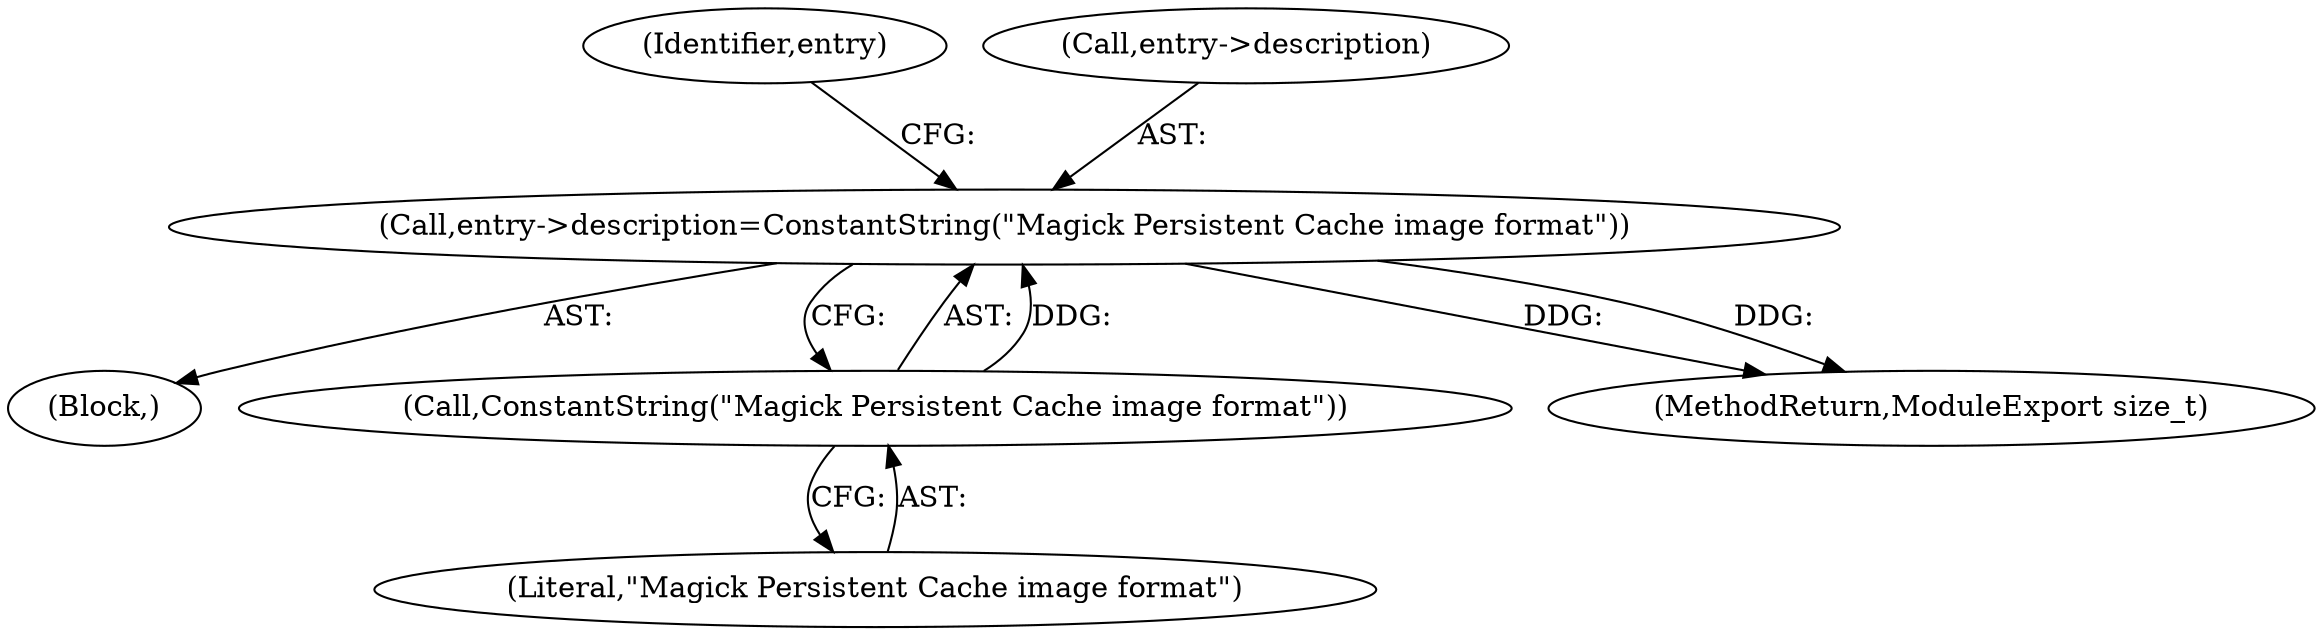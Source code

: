 digraph "0_ImageMagick_b007dd3a048097d8f58949297f5b434612e1e1a3@pointer" {
"1000159" [label="(Call,entry->description=ConstantString(\"Magick Persistent Cache image format\"))"];
"1000163" [label="(Call,ConstantString(\"Magick Persistent Cache image format\"))"];
"1000167" [label="(Identifier,entry)"];
"1000159" [label="(Call,entry->description=ConstantString(\"Magick Persistent Cache image format\"))"];
"1000164" [label="(Literal,\"Magick Persistent Cache image format\")"];
"1000163" [label="(Call,ConstantString(\"Magick Persistent Cache image format\"))"];
"1000160" [label="(Call,entry->description)"];
"1000102" [label="(Block,)"];
"1000182" [label="(MethodReturn,ModuleExport size_t)"];
"1000159" -> "1000102"  [label="AST: "];
"1000159" -> "1000163"  [label="CFG: "];
"1000160" -> "1000159"  [label="AST: "];
"1000163" -> "1000159"  [label="AST: "];
"1000167" -> "1000159"  [label="CFG: "];
"1000159" -> "1000182"  [label="DDG: "];
"1000159" -> "1000182"  [label="DDG: "];
"1000163" -> "1000159"  [label="DDG: "];
"1000163" -> "1000164"  [label="CFG: "];
"1000164" -> "1000163"  [label="AST: "];
}
